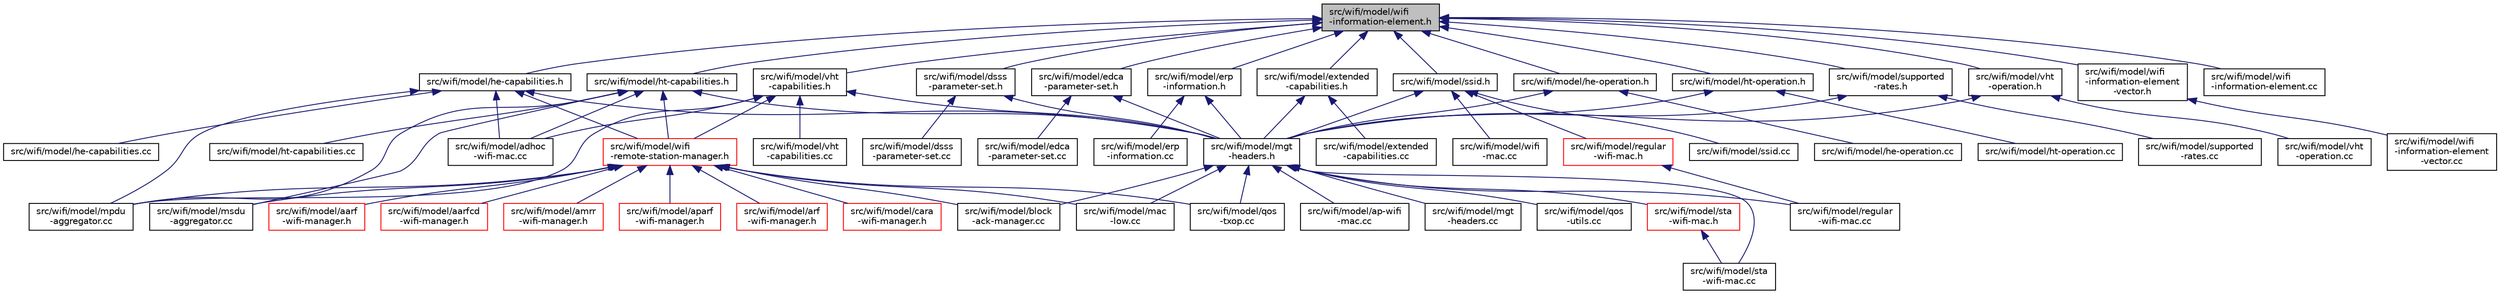 digraph "src/wifi/model/wifi-information-element.h"
{
 // LATEX_PDF_SIZE
  edge [fontname="Helvetica",fontsize="10",labelfontname="Helvetica",labelfontsize="10"];
  node [fontname="Helvetica",fontsize="10",shape=record];
  Node1 [label="src/wifi/model/wifi\l-information-element.h",height=0.2,width=0.4,color="black", fillcolor="grey75", style="filled", fontcolor="black",tooltip=" "];
  Node1 -> Node2 [dir="back",color="midnightblue",fontsize="10",style="solid",fontname="Helvetica"];
  Node2 [label="src/wifi/model/dsss\l-parameter-set.h",height=0.2,width=0.4,color="black", fillcolor="white", style="filled",URL="$dsss-parameter-set_8h.html",tooltip=" "];
  Node2 -> Node3 [dir="back",color="midnightblue",fontsize="10",style="solid",fontname="Helvetica"];
  Node3 [label="src/wifi/model/dsss\l-parameter-set.cc",height=0.2,width=0.4,color="black", fillcolor="white", style="filled",URL="$dsss-parameter-set_8cc.html",tooltip=" "];
  Node2 -> Node4 [dir="back",color="midnightblue",fontsize="10",style="solid",fontname="Helvetica"];
  Node4 [label="src/wifi/model/mgt\l-headers.h",height=0.2,width=0.4,color="black", fillcolor="white", style="filled",URL="$mgt-headers_8h.html",tooltip=" "];
  Node4 -> Node5 [dir="back",color="midnightblue",fontsize="10",style="solid",fontname="Helvetica"];
  Node5 [label="src/wifi/model/ap-wifi\l-mac.cc",height=0.2,width=0.4,color="black", fillcolor="white", style="filled",URL="$ap-wifi-mac_8cc.html",tooltip=" "];
  Node4 -> Node6 [dir="back",color="midnightblue",fontsize="10",style="solid",fontname="Helvetica"];
  Node6 [label="src/wifi/model/block\l-ack-manager.cc",height=0.2,width=0.4,color="black", fillcolor="white", style="filled",URL="$block-ack-manager_8cc.html",tooltip=" "];
  Node4 -> Node7 [dir="back",color="midnightblue",fontsize="10",style="solid",fontname="Helvetica"];
  Node7 [label="src/wifi/model/mac\l-low.cc",height=0.2,width=0.4,color="black", fillcolor="white", style="filled",URL="$mac-low_8cc.html",tooltip=" "];
  Node4 -> Node8 [dir="back",color="midnightblue",fontsize="10",style="solid",fontname="Helvetica"];
  Node8 [label="src/wifi/model/mgt\l-headers.cc",height=0.2,width=0.4,color="black", fillcolor="white", style="filled",URL="$mgt-headers_8cc.html",tooltip=" "];
  Node4 -> Node9 [dir="back",color="midnightblue",fontsize="10",style="solid",fontname="Helvetica"];
  Node9 [label="src/wifi/model/qos\l-txop.cc",height=0.2,width=0.4,color="black", fillcolor="white", style="filled",URL="$qos-txop_8cc.html",tooltip=" "];
  Node4 -> Node10 [dir="back",color="midnightblue",fontsize="10",style="solid",fontname="Helvetica"];
  Node10 [label="src/wifi/model/qos\l-utils.cc",height=0.2,width=0.4,color="black", fillcolor="white", style="filled",URL="$qos-utils_8cc.html",tooltip=" "];
  Node4 -> Node11 [dir="back",color="midnightblue",fontsize="10",style="solid",fontname="Helvetica"];
  Node11 [label="src/wifi/model/regular\l-wifi-mac.cc",height=0.2,width=0.4,color="black", fillcolor="white", style="filled",URL="$regular-wifi-mac_8cc.html",tooltip=" "];
  Node4 -> Node12 [dir="back",color="midnightblue",fontsize="10",style="solid",fontname="Helvetica"];
  Node12 [label="src/wifi/model/sta\l-wifi-mac.cc",height=0.2,width=0.4,color="black", fillcolor="white", style="filled",URL="$sta-wifi-mac_8cc.html",tooltip=" "];
  Node4 -> Node13 [dir="back",color="midnightblue",fontsize="10",style="solid",fontname="Helvetica"];
  Node13 [label="src/wifi/model/sta\l-wifi-mac.h",height=0.2,width=0.4,color="red", fillcolor="white", style="filled",URL="$sta-wifi-mac_8h.html",tooltip=" "];
  Node13 -> Node12 [dir="back",color="midnightblue",fontsize="10",style="solid",fontname="Helvetica"];
  Node1 -> Node16 [dir="back",color="midnightblue",fontsize="10",style="solid",fontname="Helvetica"];
  Node16 [label="src/wifi/model/edca\l-parameter-set.h",height=0.2,width=0.4,color="black", fillcolor="white", style="filled",URL="$edca-parameter-set_8h.html",tooltip=" "];
  Node16 -> Node17 [dir="back",color="midnightblue",fontsize="10",style="solid",fontname="Helvetica"];
  Node17 [label="src/wifi/model/edca\l-parameter-set.cc",height=0.2,width=0.4,color="black", fillcolor="white", style="filled",URL="$edca-parameter-set_8cc.html",tooltip=" "];
  Node16 -> Node4 [dir="back",color="midnightblue",fontsize="10",style="solid",fontname="Helvetica"];
  Node1 -> Node18 [dir="back",color="midnightblue",fontsize="10",style="solid",fontname="Helvetica"];
  Node18 [label="src/wifi/model/erp\l-information.h",height=0.2,width=0.4,color="black", fillcolor="white", style="filled",URL="$erp-information_8h.html",tooltip=" "];
  Node18 -> Node19 [dir="back",color="midnightblue",fontsize="10",style="solid",fontname="Helvetica"];
  Node19 [label="src/wifi/model/erp\l-information.cc",height=0.2,width=0.4,color="black", fillcolor="white", style="filled",URL="$erp-information_8cc.html",tooltip=" "];
  Node18 -> Node4 [dir="back",color="midnightblue",fontsize="10",style="solid",fontname="Helvetica"];
  Node1 -> Node20 [dir="back",color="midnightblue",fontsize="10",style="solid",fontname="Helvetica"];
  Node20 [label="src/wifi/model/extended\l-capabilities.h",height=0.2,width=0.4,color="black", fillcolor="white", style="filled",URL="$extended-capabilities_8h.html",tooltip=" "];
  Node20 -> Node21 [dir="back",color="midnightblue",fontsize="10",style="solid",fontname="Helvetica"];
  Node21 [label="src/wifi/model/extended\l-capabilities.cc",height=0.2,width=0.4,color="black", fillcolor="white", style="filled",URL="$extended-capabilities_8cc.html",tooltip=" "];
  Node20 -> Node4 [dir="back",color="midnightblue",fontsize="10",style="solid",fontname="Helvetica"];
  Node1 -> Node22 [dir="back",color="midnightblue",fontsize="10",style="solid",fontname="Helvetica"];
  Node22 [label="src/wifi/model/he-capabilities.h",height=0.2,width=0.4,color="black", fillcolor="white", style="filled",URL="$he-capabilities_8h.html",tooltip=" "];
  Node22 -> Node23 [dir="back",color="midnightblue",fontsize="10",style="solid",fontname="Helvetica"];
  Node23 [label="src/wifi/model/adhoc\l-wifi-mac.cc",height=0.2,width=0.4,color="black", fillcolor="white", style="filled",URL="$adhoc-wifi-mac_8cc.html",tooltip=" "];
  Node22 -> Node24 [dir="back",color="midnightblue",fontsize="10",style="solid",fontname="Helvetica"];
  Node24 [label="src/wifi/model/he-capabilities.cc",height=0.2,width=0.4,color="black", fillcolor="white", style="filled",URL="$he-capabilities_8cc.html",tooltip=" "];
  Node22 -> Node4 [dir="back",color="midnightblue",fontsize="10",style="solid",fontname="Helvetica"];
  Node22 -> Node25 [dir="back",color="midnightblue",fontsize="10",style="solid",fontname="Helvetica"];
  Node25 [label="src/wifi/model/mpdu\l-aggregator.cc",height=0.2,width=0.4,color="black", fillcolor="white", style="filled",URL="$mpdu-aggregator_8cc.html",tooltip=" "];
  Node22 -> Node26 [dir="back",color="midnightblue",fontsize="10",style="solid",fontname="Helvetica"];
  Node26 [label="src/wifi/model/wifi\l-remote-station-manager.h",height=0.2,width=0.4,color="red", fillcolor="white", style="filled",URL="$wifi-remote-station-manager_8h.html",tooltip=" "];
  Node26 -> Node27 [dir="back",color="midnightblue",fontsize="10",style="solid",fontname="Helvetica"];
  Node27 [label="src/wifi/model/aarf\l-wifi-manager.h",height=0.2,width=0.4,color="red", fillcolor="white", style="filled",URL="$aarf-wifi-manager_8h.html",tooltip=" "];
  Node26 -> Node29 [dir="back",color="midnightblue",fontsize="10",style="solid",fontname="Helvetica"];
  Node29 [label="src/wifi/model/aarfcd\l-wifi-manager.h",height=0.2,width=0.4,color="red", fillcolor="white", style="filled",URL="$aarfcd-wifi-manager_8h.html",tooltip=" "];
  Node26 -> Node31 [dir="back",color="midnightblue",fontsize="10",style="solid",fontname="Helvetica"];
  Node31 [label="src/wifi/model/amrr\l-wifi-manager.h",height=0.2,width=0.4,color="red", fillcolor="white", style="filled",URL="$amrr-wifi-manager_8h.html",tooltip=" "];
  Node26 -> Node33 [dir="back",color="midnightblue",fontsize="10",style="solid",fontname="Helvetica"];
  Node33 [label="src/wifi/model/aparf\l-wifi-manager.h",height=0.2,width=0.4,color="red", fillcolor="white", style="filled",URL="$aparf-wifi-manager_8h.html",tooltip=" "];
  Node26 -> Node35 [dir="back",color="midnightblue",fontsize="10",style="solid",fontname="Helvetica"];
  Node35 [label="src/wifi/model/arf\l-wifi-manager.h",height=0.2,width=0.4,color="red", fillcolor="white", style="filled",URL="$arf-wifi-manager_8h.html",tooltip=" "];
  Node26 -> Node6 [dir="back",color="midnightblue",fontsize="10",style="solid",fontname="Helvetica"];
  Node26 -> Node37 [dir="back",color="midnightblue",fontsize="10",style="solid",fontname="Helvetica"];
  Node37 [label="src/wifi/model/cara\l-wifi-manager.h",height=0.2,width=0.4,color="red", fillcolor="white", style="filled",URL="$cara-wifi-manager_8h.html",tooltip=" "];
  Node26 -> Node7 [dir="back",color="midnightblue",fontsize="10",style="solid",fontname="Helvetica"];
  Node26 -> Node25 [dir="back",color="midnightblue",fontsize="10",style="solid",fontname="Helvetica"];
  Node26 -> Node47 [dir="back",color="midnightblue",fontsize="10",style="solid",fontname="Helvetica"];
  Node47 [label="src/wifi/model/msdu\l-aggregator.cc",height=0.2,width=0.4,color="black", fillcolor="white", style="filled",URL="$msdu-aggregator_8cc.html",tooltip=" "];
  Node26 -> Node9 [dir="back",color="midnightblue",fontsize="10",style="solid",fontname="Helvetica"];
  Node1 -> Node66 [dir="back",color="midnightblue",fontsize="10",style="solid",fontname="Helvetica"];
  Node66 [label="src/wifi/model/he-operation.h",height=0.2,width=0.4,color="black", fillcolor="white", style="filled",URL="$he-operation_8h.html",tooltip=" "];
  Node66 -> Node67 [dir="back",color="midnightblue",fontsize="10",style="solid",fontname="Helvetica"];
  Node67 [label="src/wifi/model/he-operation.cc",height=0.2,width=0.4,color="black", fillcolor="white", style="filled",URL="$he-operation_8cc.html",tooltip=" "];
  Node66 -> Node4 [dir="back",color="midnightblue",fontsize="10",style="solid",fontname="Helvetica"];
  Node1 -> Node68 [dir="back",color="midnightblue",fontsize="10",style="solid",fontname="Helvetica"];
  Node68 [label="src/wifi/model/ht-capabilities.h",height=0.2,width=0.4,color="black", fillcolor="white", style="filled",URL="$ht-capabilities_8h.html",tooltip=" "];
  Node68 -> Node23 [dir="back",color="midnightblue",fontsize="10",style="solid",fontname="Helvetica"];
  Node68 -> Node69 [dir="back",color="midnightblue",fontsize="10",style="solid",fontname="Helvetica"];
  Node69 [label="src/wifi/model/ht-capabilities.cc",height=0.2,width=0.4,color="black", fillcolor="white", style="filled",URL="$ht-capabilities_8cc.html",tooltip=" "];
  Node68 -> Node4 [dir="back",color="midnightblue",fontsize="10",style="solid",fontname="Helvetica"];
  Node68 -> Node25 [dir="back",color="midnightblue",fontsize="10",style="solid",fontname="Helvetica"];
  Node68 -> Node47 [dir="back",color="midnightblue",fontsize="10",style="solid",fontname="Helvetica"];
  Node68 -> Node26 [dir="back",color="midnightblue",fontsize="10",style="solid",fontname="Helvetica"];
  Node1 -> Node70 [dir="back",color="midnightblue",fontsize="10",style="solid",fontname="Helvetica"];
  Node70 [label="src/wifi/model/ht-operation.h",height=0.2,width=0.4,color="black", fillcolor="white", style="filled",URL="$ht-operation_8h.html",tooltip=" "];
  Node70 -> Node71 [dir="back",color="midnightblue",fontsize="10",style="solid",fontname="Helvetica"];
  Node71 [label="src/wifi/model/ht-operation.cc",height=0.2,width=0.4,color="black", fillcolor="white", style="filled",URL="$ht-operation_8cc.html",tooltip=" "];
  Node70 -> Node4 [dir="back",color="midnightblue",fontsize="10",style="solid",fontname="Helvetica"];
  Node1 -> Node72 [dir="back",color="midnightblue",fontsize="10",style="solid",fontname="Helvetica"];
  Node72 [label="src/wifi/model/ssid.h",height=0.2,width=0.4,color="black", fillcolor="white", style="filled",URL="$ssid_8h.html",tooltip=" "];
  Node72 -> Node4 [dir="back",color="midnightblue",fontsize="10",style="solid",fontname="Helvetica"];
  Node72 -> Node58 [dir="back",color="midnightblue",fontsize="10",style="solid",fontname="Helvetica"];
  Node58 [label="src/wifi/model/regular\l-wifi-mac.h",height=0.2,width=0.4,color="red", fillcolor="white", style="filled",URL="$regular-wifi-mac_8h.html",tooltip=" "];
  Node58 -> Node11 [dir="back",color="midnightblue",fontsize="10",style="solid",fontname="Helvetica"];
  Node72 -> Node73 [dir="back",color="midnightblue",fontsize="10",style="solid",fontname="Helvetica"];
  Node73 [label="src/wifi/model/ssid.cc",height=0.2,width=0.4,color="black", fillcolor="white", style="filled",URL="$ssid_8cc.html",tooltip=" "];
  Node72 -> Node63 [dir="back",color="midnightblue",fontsize="10",style="solid",fontname="Helvetica"];
  Node63 [label="src/wifi/model/wifi\l-mac.cc",height=0.2,width=0.4,color="black", fillcolor="white", style="filled",URL="$wifi-mac_8cc.html",tooltip=" "];
  Node1 -> Node74 [dir="back",color="midnightblue",fontsize="10",style="solid",fontname="Helvetica"];
  Node74 [label="src/wifi/model/supported\l-rates.h",height=0.2,width=0.4,color="black", fillcolor="white", style="filled",URL="$supported-rates_8h.html",tooltip=" "];
  Node74 -> Node4 [dir="back",color="midnightblue",fontsize="10",style="solid",fontname="Helvetica"];
  Node74 -> Node75 [dir="back",color="midnightblue",fontsize="10",style="solid",fontname="Helvetica"];
  Node75 [label="src/wifi/model/supported\l-rates.cc",height=0.2,width=0.4,color="black", fillcolor="white", style="filled",URL="$supported-rates_8cc.html",tooltip=" "];
  Node1 -> Node76 [dir="back",color="midnightblue",fontsize="10",style="solid",fontname="Helvetica"];
  Node76 [label="src/wifi/model/vht\l-capabilities.h",height=0.2,width=0.4,color="black", fillcolor="white", style="filled",URL="$vht-capabilities_8h.html",tooltip=" "];
  Node76 -> Node23 [dir="back",color="midnightblue",fontsize="10",style="solid",fontname="Helvetica"];
  Node76 -> Node4 [dir="back",color="midnightblue",fontsize="10",style="solid",fontname="Helvetica"];
  Node76 -> Node25 [dir="back",color="midnightblue",fontsize="10",style="solid",fontname="Helvetica"];
  Node76 -> Node77 [dir="back",color="midnightblue",fontsize="10",style="solid",fontname="Helvetica"];
  Node77 [label="src/wifi/model/vht\l-capabilities.cc",height=0.2,width=0.4,color="black", fillcolor="white", style="filled",URL="$vht-capabilities_8cc.html",tooltip=" "];
  Node76 -> Node26 [dir="back",color="midnightblue",fontsize="10",style="solid",fontname="Helvetica"];
  Node1 -> Node78 [dir="back",color="midnightblue",fontsize="10",style="solid",fontname="Helvetica"];
  Node78 [label="src/wifi/model/vht\l-operation.h",height=0.2,width=0.4,color="black", fillcolor="white", style="filled",URL="$vht-operation_8h.html",tooltip=" "];
  Node78 -> Node4 [dir="back",color="midnightblue",fontsize="10",style="solid",fontname="Helvetica"];
  Node78 -> Node79 [dir="back",color="midnightblue",fontsize="10",style="solid",fontname="Helvetica"];
  Node79 [label="src/wifi/model/vht\l-operation.cc",height=0.2,width=0.4,color="black", fillcolor="white", style="filled",URL="$vht-operation_8cc.html",tooltip=" "];
  Node1 -> Node80 [dir="back",color="midnightblue",fontsize="10",style="solid",fontname="Helvetica"];
  Node80 [label="src/wifi/model/wifi\l-information-element\l-vector.h",height=0.2,width=0.4,color="black", fillcolor="white", style="filled",URL="$wifi-information-element-vector_8h.html",tooltip=" "];
  Node80 -> Node81 [dir="back",color="midnightblue",fontsize="10",style="solid",fontname="Helvetica"];
  Node81 [label="src/wifi/model/wifi\l-information-element\l-vector.cc",height=0.2,width=0.4,color="black", fillcolor="white", style="filled",URL="$wifi-information-element-vector_8cc.html",tooltip=" "];
  Node1 -> Node82 [dir="back",color="midnightblue",fontsize="10",style="solid",fontname="Helvetica"];
  Node82 [label="src/wifi/model/wifi\l-information-element.cc",height=0.2,width=0.4,color="black", fillcolor="white", style="filled",URL="$wifi-information-element_8cc.html",tooltip=" "];
}
